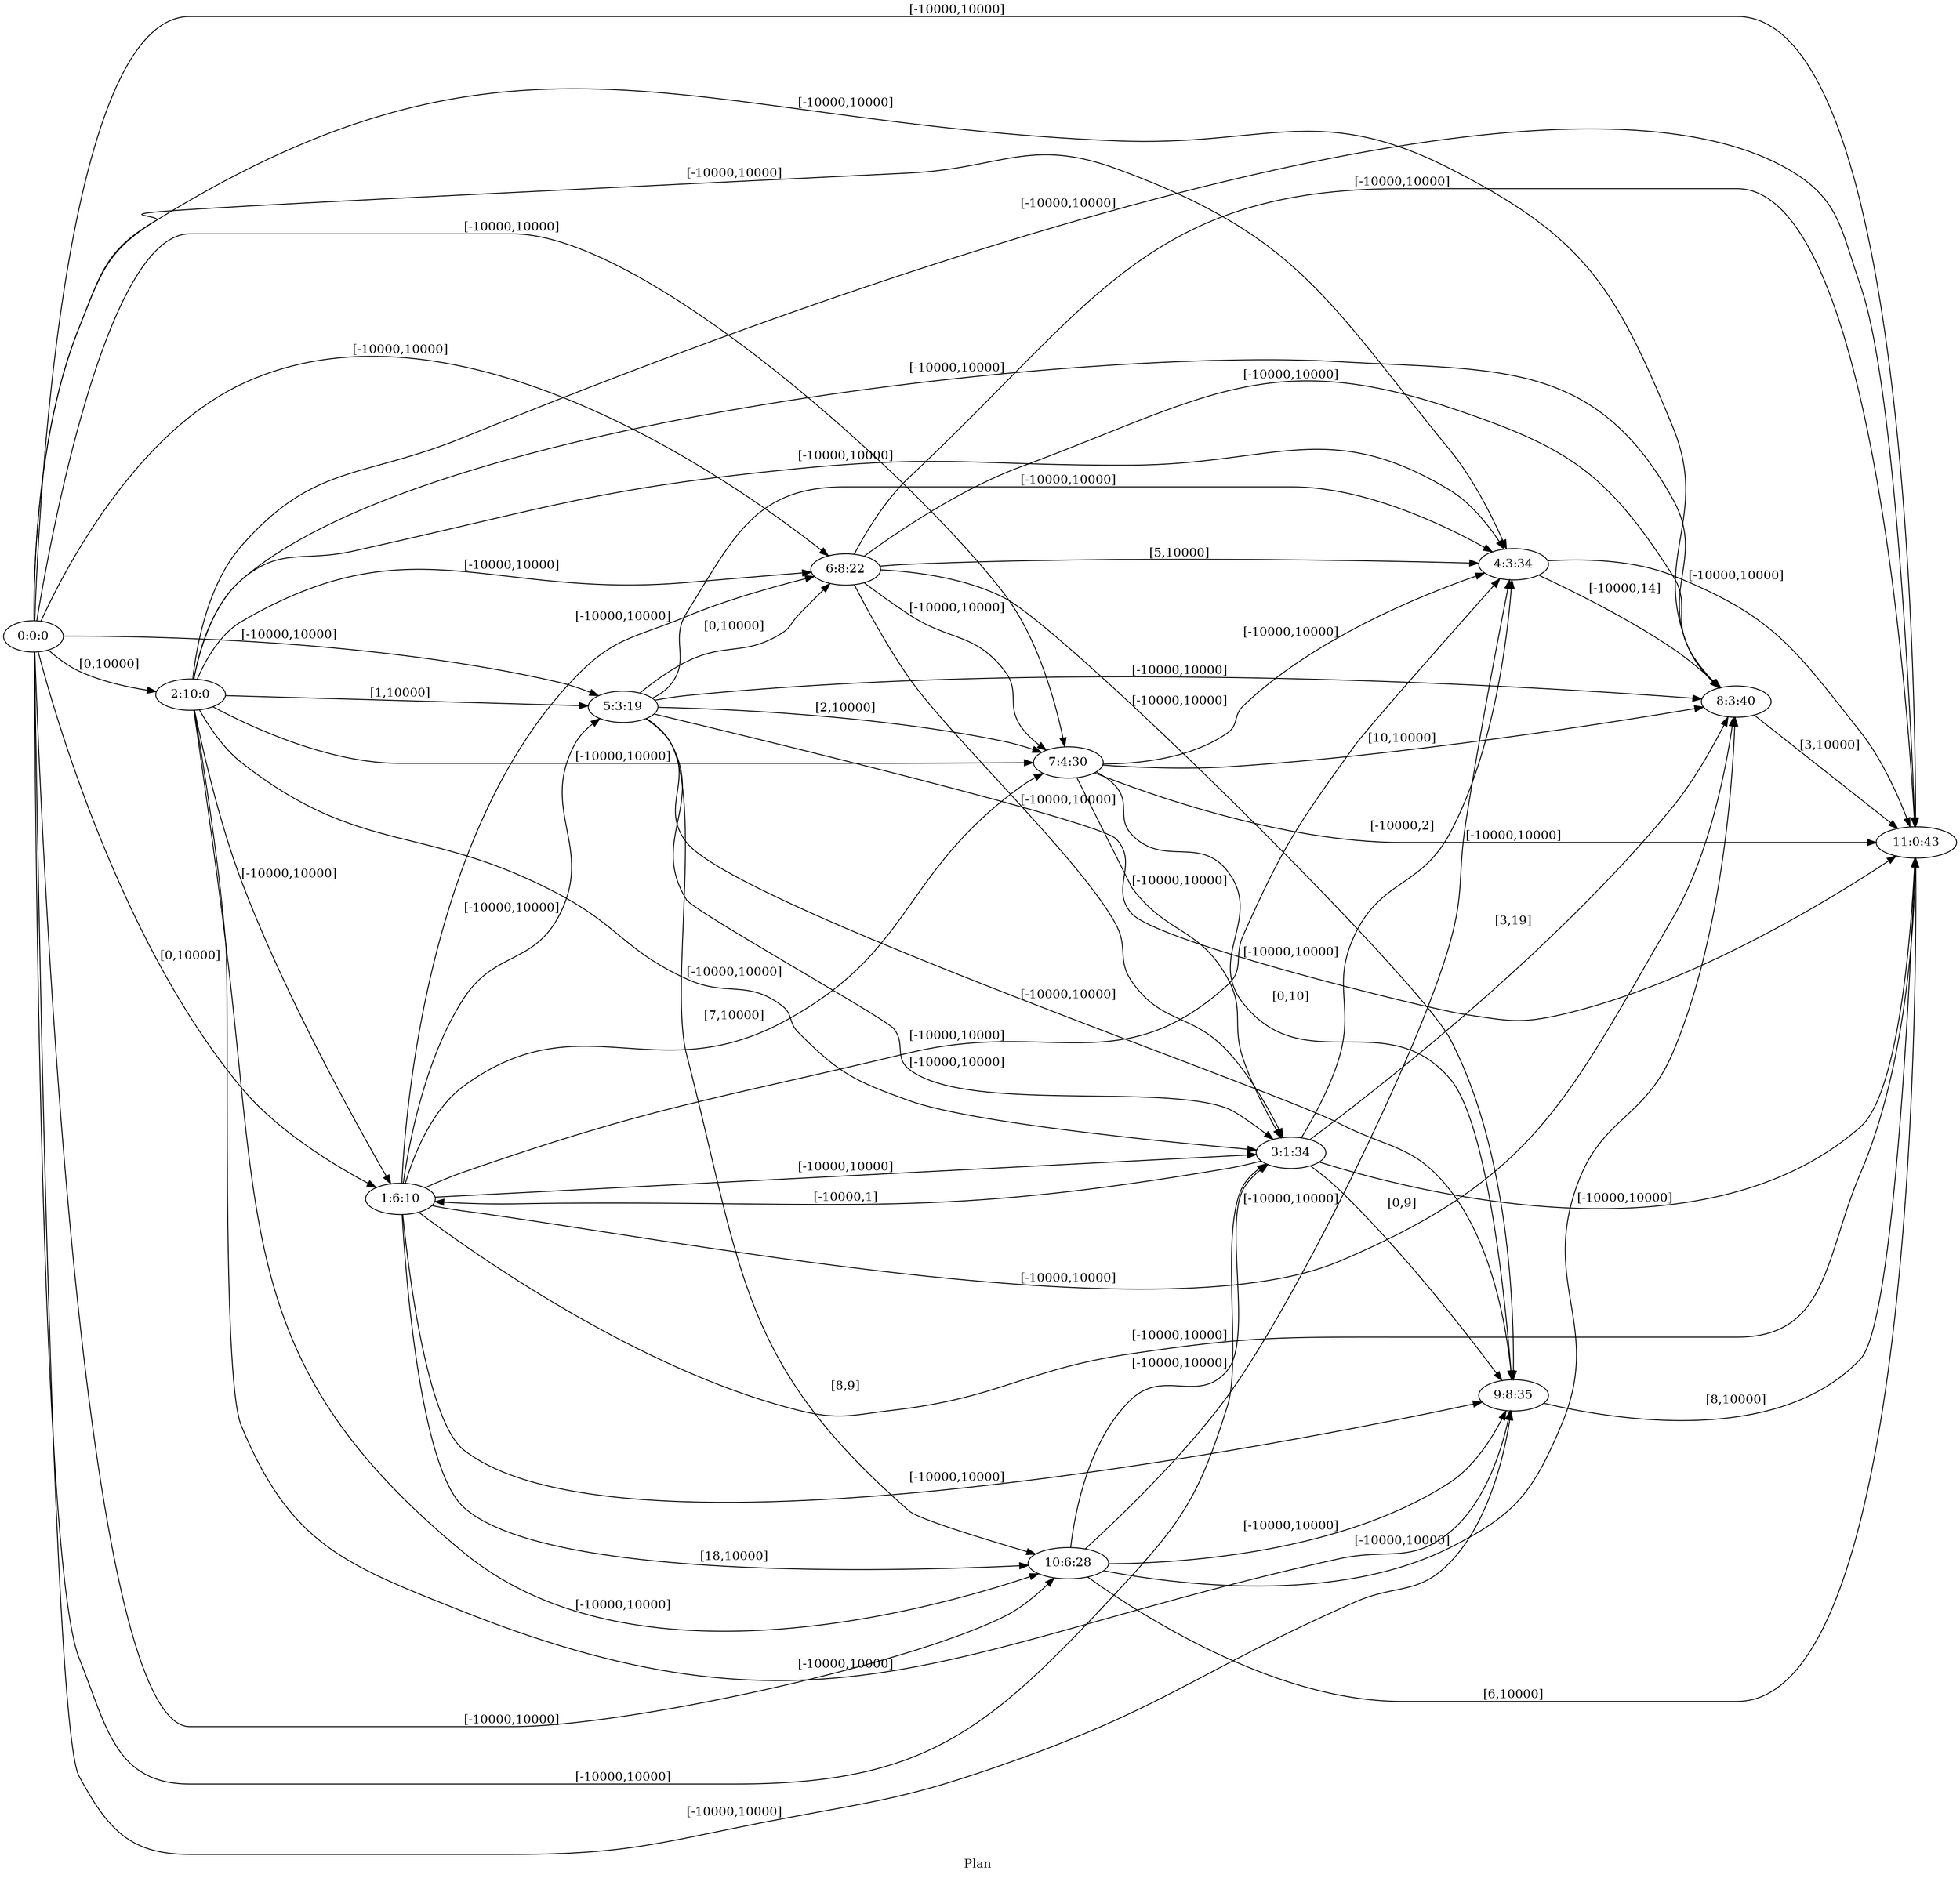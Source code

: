 digraph G {
 rankdir = LR;
 nodesep = .45; 
 size = 30;
label="Plan ";
 fldt = 0.55494;
"0:0:0"->"1:6:10"[ label = "[0,10000]"];
"0:0:0"->"2:10:0"[ label = "[0,10000]"];
"0:0:0"->"3:1:34"[ label = "[-10000,10000]"];
"0:0:0"->"4:3:34"[ label = "[-10000,10000]"];
"0:0:0"->"5:3:19"[ label = "[-10000,10000]"];
"0:0:0"->"6:8:22"[ label = "[-10000,10000]"];
"0:0:0"->"7:4:30"[ label = "[-10000,10000]"];
"0:0:0"->"8:3:40"[ label = "[-10000,10000]"];
"0:0:0"->"9:8:35"[ label = "[-10000,10000]"];
"0:0:0"->"10:6:28"[ label = "[-10000,10000]"];
"0:0:0"->"11:0:43"[ label = "[-10000,10000]"];
"1:6:10"->"3:1:34"[ label = "[-10000,10000]"];
"1:6:10"->"4:3:34"[ label = "[-10000,10000]"];
"1:6:10"->"5:3:19"[ label = "[-10000,10000]"];
"1:6:10"->"6:8:22"[ label = "[-10000,10000]"];
"1:6:10"->"7:4:30"[ label = "[7,10000]"];
"1:6:10"->"8:3:40"[ label = "[-10000,10000]"];
"1:6:10"->"9:8:35"[ label = "[-10000,10000]"];
"1:6:10"->"10:6:28"[ label = "[18,10000]"];
"1:6:10"->"11:0:43"[ label = "[-10000,10000]"];
"2:10:0"->"1:6:10"[ label = "[-10000,10000]"];
"2:10:0"->"3:1:34"[ label = "[-10000,10000]"];
"2:10:0"->"4:3:34"[ label = "[-10000,10000]"];
"2:10:0"->"5:3:19"[ label = "[1,10000]"];
"2:10:0"->"6:8:22"[ label = "[-10000,10000]"];
"2:10:0"->"7:4:30"[ label = "[-10000,10000]"];
"2:10:0"->"8:3:40"[ label = "[-10000,10000]"];
"2:10:0"->"9:8:35"[ label = "[-10000,10000]"];
"2:10:0"->"10:6:28"[ label = "[-10000,10000]"];
"2:10:0"->"11:0:43"[ label = "[-10000,10000]"];
"3:1:34"->"1:6:10"[ label = "[-10000,1]"];
"3:1:34"->"4:3:34"[ label = "[-10000,2]"];
"3:1:34"->"8:3:40"[ label = "[3,19]"];
"3:1:34"->"9:8:35"[ label = "[0,9]"];
"3:1:34"->"11:0:43"[ label = "[-10000,10000]"];
"4:3:34"->"8:3:40"[ label = "[-10000,14]"];
"4:3:34"->"11:0:43"[ label = "[-10000,10000]"];
"5:3:19"->"3:1:34"[ label = "[-10000,10000]"];
"5:3:19"->"4:3:34"[ label = "[-10000,10000]"];
"5:3:19"->"6:8:22"[ label = "[0,10000]"];
"5:3:19"->"7:4:30"[ label = "[2,10000]"];
"5:3:19"->"8:3:40"[ label = "[-10000,10000]"];
"5:3:19"->"9:8:35"[ label = "[-10000,10000]"];
"5:3:19"->"10:6:28"[ label = "[8,9]"];
"5:3:19"->"11:0:43"[ label = "[-10000,10000]"];
"6:8:22"->"3:1:34"[ label = "[-10000,10000]"];
"6:8:22"->"4:3:34"[ label = "[5,10000]"];
"6:8:22"->"7:4:30"[ label = "[-10000,10000]"];
"6:8:22"->"8:3:40"[ label = "[-10000,10000]"];
"6:8:22"->"9:8:35"[ label = "[-10000,10000]"];
"6:8:22"->"11:0:43"[ label = "[-10000,10000]"];
"7:4:30"->"3:1:34"[ label = "[-10000,10000]"];
"7:4:30"->"4:3:34"[ label = "[-10000,10000]"];
"7:4:30"->"8:3:40"[ label = "[10,10000]"];
"7:4:30"->"9:8:35"[ label = "[0,10]"];
"7:4:30"->"11:0:43"[ label = "[-10000,10000]"];
"8:3:40"->"11:0:43"[ label = "[3,10000]"];
"9:8:35"->"11:0:43"[ label = "[8,10000]"];
"10:6:28"->"3:1:34"[ label = "[-10000,10000]"];
"10:6:28"->"4:3:34"[ label = "[-10000,10000]"];
"10:6:28"->"8:3:40"[ label = "[-10000,10000]"];
"10:6:28"->"9:8:35"[ label = "[-10000,10000]"];
"10:6:28"->"11:0:43"[ label = "[6,10000]"];
}
